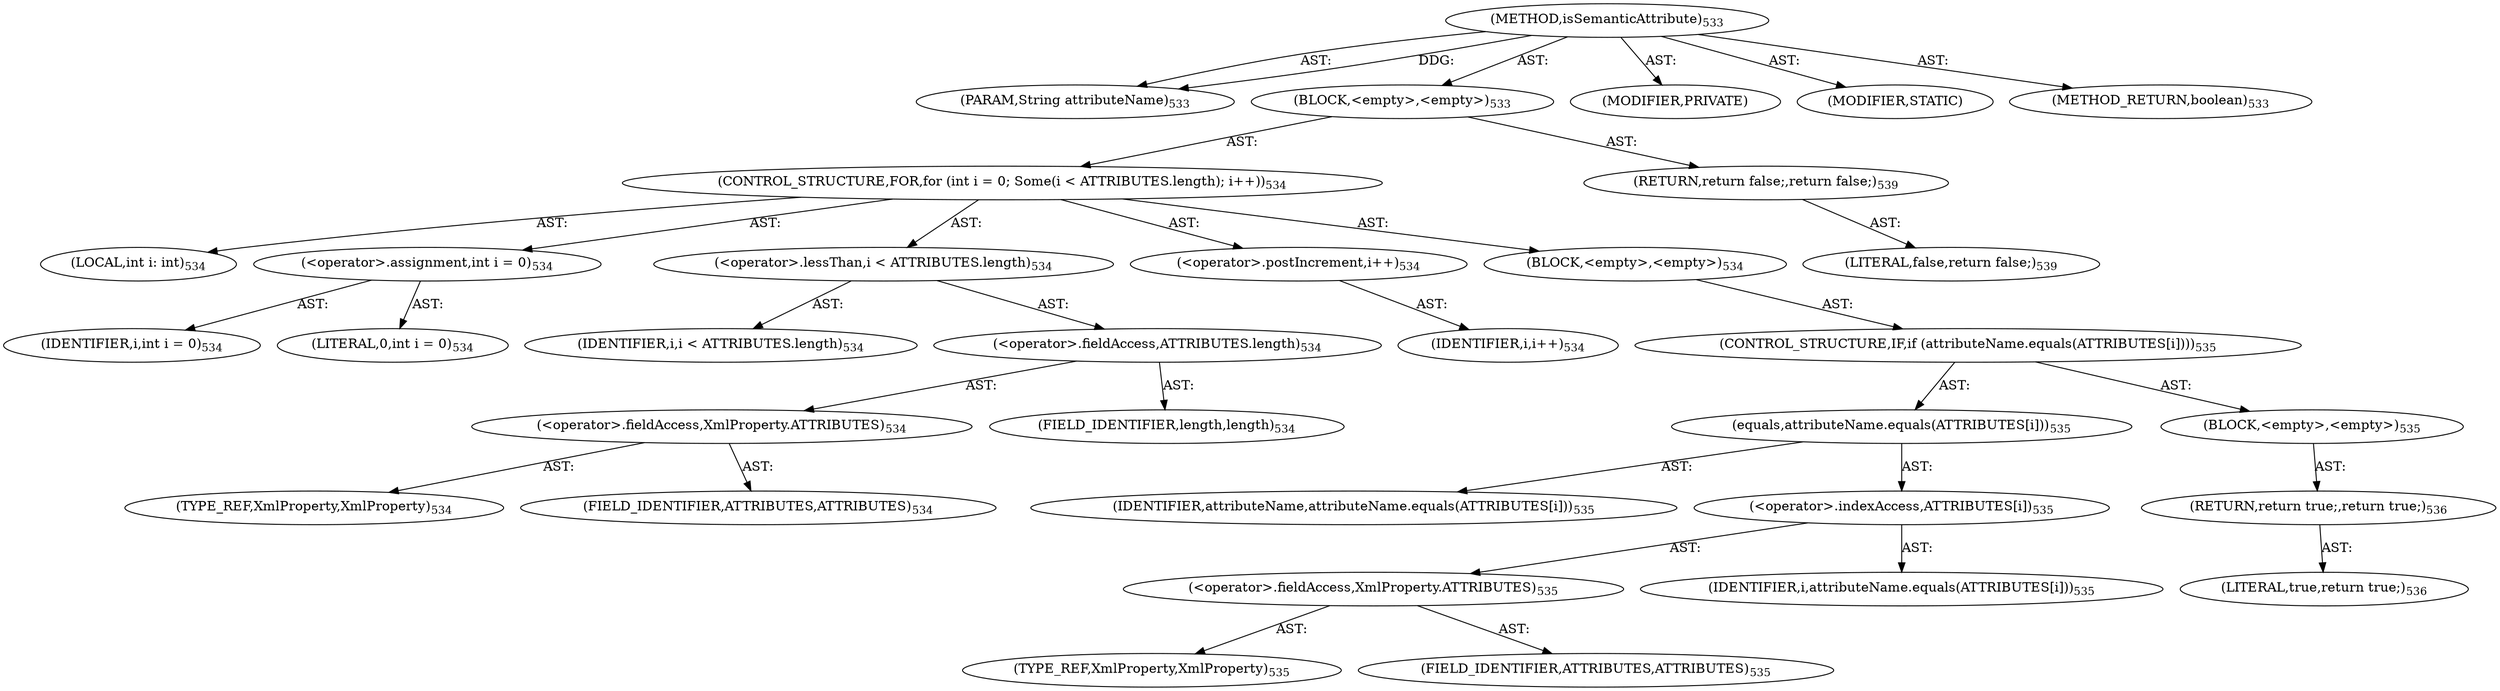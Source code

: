 digraph "isSemanticAttribute" {  
"111669149704" [label = <(METHOD,isSemanticAttribute)<SUB>533</SUB>> ]
"115964117030" [label = <(PARAM,String attributeName)<SUB>533</SUB>> ]
"25769803837" [label = <(BLOCK,&lt;empty&gt;,&lt;empty&gt;)<SUB>533</SUB>> ]
"47244640305" [label = <(CONTROL_STRUCTURE,FOR,for (int i = 0; Some(i &lt; ATTRIBUTES.length); i++))<SUB>534</SUB>> ]
"94489280545" [label = <(LOCAL,int i: int)<SUB>534</SUB>> ]
"30064771336" [label = <(&lt;operator&gt;.assignment,int i = 0)<SUB>534</SUB>> ]
"68719476995" [label = <(IDENTIFIER,i,int i = 0)<SUB>534</SUB>> ]
"90194313267" [label = <(LITERAL,0,int i = 0)<SUB>534</SUB>> ]
"30064771337" [label = <(&lt;operator&gt;.lessThan,i &lt; ATTRIBUTES.length)<SUB>534</SUB>> ]
"68719476996" [label = <(IDENTIFIER,i,i &lt; ATTRIBUTES.length)<SUB>534</SUB>> ]
"30064771338" [label = <(&lt;operator&gt;.fieldAccess,ATTRIBUTES.length)<SUB>534</SUB>> ]
"30064771339" [label = <(&lt;operator&gt;.fieldAccess,XmlProperty.ATTRIBUTES)<SUB>534</SUB>> ]
"180388626446" [label = <(TYPE_REF,XmlProperty,XmlProperty)<SUB>534</SUB>> ]
"55834574892" [label = <(FIELD_IDENTIFIER,ATTRIBUTES,ATTRIBUTES)<SUB>534</SUB>> ]
"55834574893" [label = <(FIELD_IDENTIFIER,length,length)<SUB>534</SUB>> ]
"30064771340" [label = <(&lt;operator&gt;.postIncrement,i++)<SUB>534</SUB>> ]
"68719476997" [label = <(IDENTIFIER,i,i++)<SUB>534</SUB>> ]
"25769803838" [label = <(BLOCK,&lt;empty&gt;,&lt;empty&gt;)<SUB>534</SUB>> ]
"47244640306" [label = <(CONTROL_STRUCTURE,IF,if (attributeName.equals(ATTRIBUTES[i])))<SUB>535</SUB>> ]
"30064771341" [label = <(equals,attributeName.equals(ATTRIBUTES[i]))<SUB>535</SUB>> ]
"68719476998" [label = <(IDENTIFIER,attributeName,attributeName.equals(ATTRIBUTES[i]))<SUB>535</SUB>> ]
"30064771342" [label = <(&lt;operator&gt;.indexAccess,ATTRIBUTES[i])<SUB>535</SUB>> ]
"30064771343" [label = <(&lt;operator&gt;.fieldAccess,XmlProperty.ATTRIBUTES)<SUB>535</SUB>> ]
"180388626447" [label = <(TYPE_REF,XmlProperty,XmlProperty)<SUB>535</SUB>> ]
"55834574894" [label = <(FIELD_IDENTIFIER,ATTRIBUTES,ATTRIBUTES)<SUB>535</SUB>> ]
"68719476999" [label = <(IDENTIFIER,i,attributeName.equals(ATTRIBUTES[i]))<SUB>535</SUB>> ]
"25769803839" [label = <(BLOCK,&lt;empty&gt;,&lt;empty&gt;)<SUB>535</SUB>> ]
"146028888070" [label = <(RETURN,return true;,return true;)<SUB>536</SUB>> ]
"90194313268" [label = <(LITERAL,true,return true;)<SUB>536</SUB>> ]
"146028888071" [label = <(RETURN,return false;,return false;)<SUB>539</SUB>> ]
"90194313269" [label = <(LITERAL,false,return false;)<SUB>539</SUB>> ]
"133143986215" [label = <(MODIFIER,PRIVATE)> ]
"133143986216" [label = <(MODIFIER,STATIC)> ]
"128849018888" [label = <(METHOD_RETURN,boolean)<SUB>533</SUB>> ]
  "111669149704" -> "115964117030"  [ label = "AST: "] 
  "111669149704" -> "25769803837"  [ label = "AST: "] 
  "111669149704" -> "133143986215"  [ label = "AST: "] 
  "111669149704" -> "133143986216"  [ label = "AST: "] 
  "111669149704" -> "128849018888"  [ label = "AST: "] 
  "25769803837" -> "47244640305"  [ label = "AST: "] 
  "25769803837" -> "146028888071"  [ label = "AST: "] 
  "47244640305" -> "94489280545"  [ label = "AST: "] 
  "47244640305" -> "30064771336"  [ label = "AST: "] 
  "47244640305" -> "30064771337"  [ label = "AST: "] 
  "47244640305" -> "30064771340"  [ label = "AST: "] 
  "47244640305" -> "25769803838"  [ label = "AST: "] 
  "30064771336" -> "68719476995"  [ label = "AST: "] 
  "30064771336" -> "90194313267"  [ label = "AST: "] 
  "30064771337" -> "68719476996"  [ label = "AST: "] 
  "30064771337" -> "30064771338"  [ label = "AST: "] 
  "30064771338" -> "30064771339"  [ label = "AST: "] 
  "30064771338" -> "55834574893"  [ label = "AST: "] 
  "30064771339" -> "180388626446"  [ label = "AST: "] 
  "30064771339" -> "55834574892"  [ label = "AST: "] 
  "30064771340" -> "68719476997"  [ label = "AST: "] 
  "25769803838" -> "47244640306"  [ label = "AST: "] 
  "47244640306" -> "30064771341"  [ label = "AST: "] 
  "47244640306" -> "25769803839"  [ label = "AST: "] 
  "30064771341" -> "68719476998"  [ label = "AST: "] 
  "30064771341" -> "30064771342"  [ label = "AST: "] 
  "30064771342" -> "30064771343"  [ label = "AST: "] 
  "30064771342" -> "68719476999"  [ label = "AST: "] 
  "30064771343" -> "180388626447"  [ label = "AST: "] 
  "30064771343" -> "55834574894"  [ label = "AST: "] 
  "25769803839" -> "146028888070"  [ label = "AST: "] 
  "146028888070" -> "90194313268"  [ label = "AST: "] 
  "146028888071" -> "90194313269"  [ label = "AST: "] 
  "111669149704" -> "115964117030"  [ label = "DDG: "] 
}
